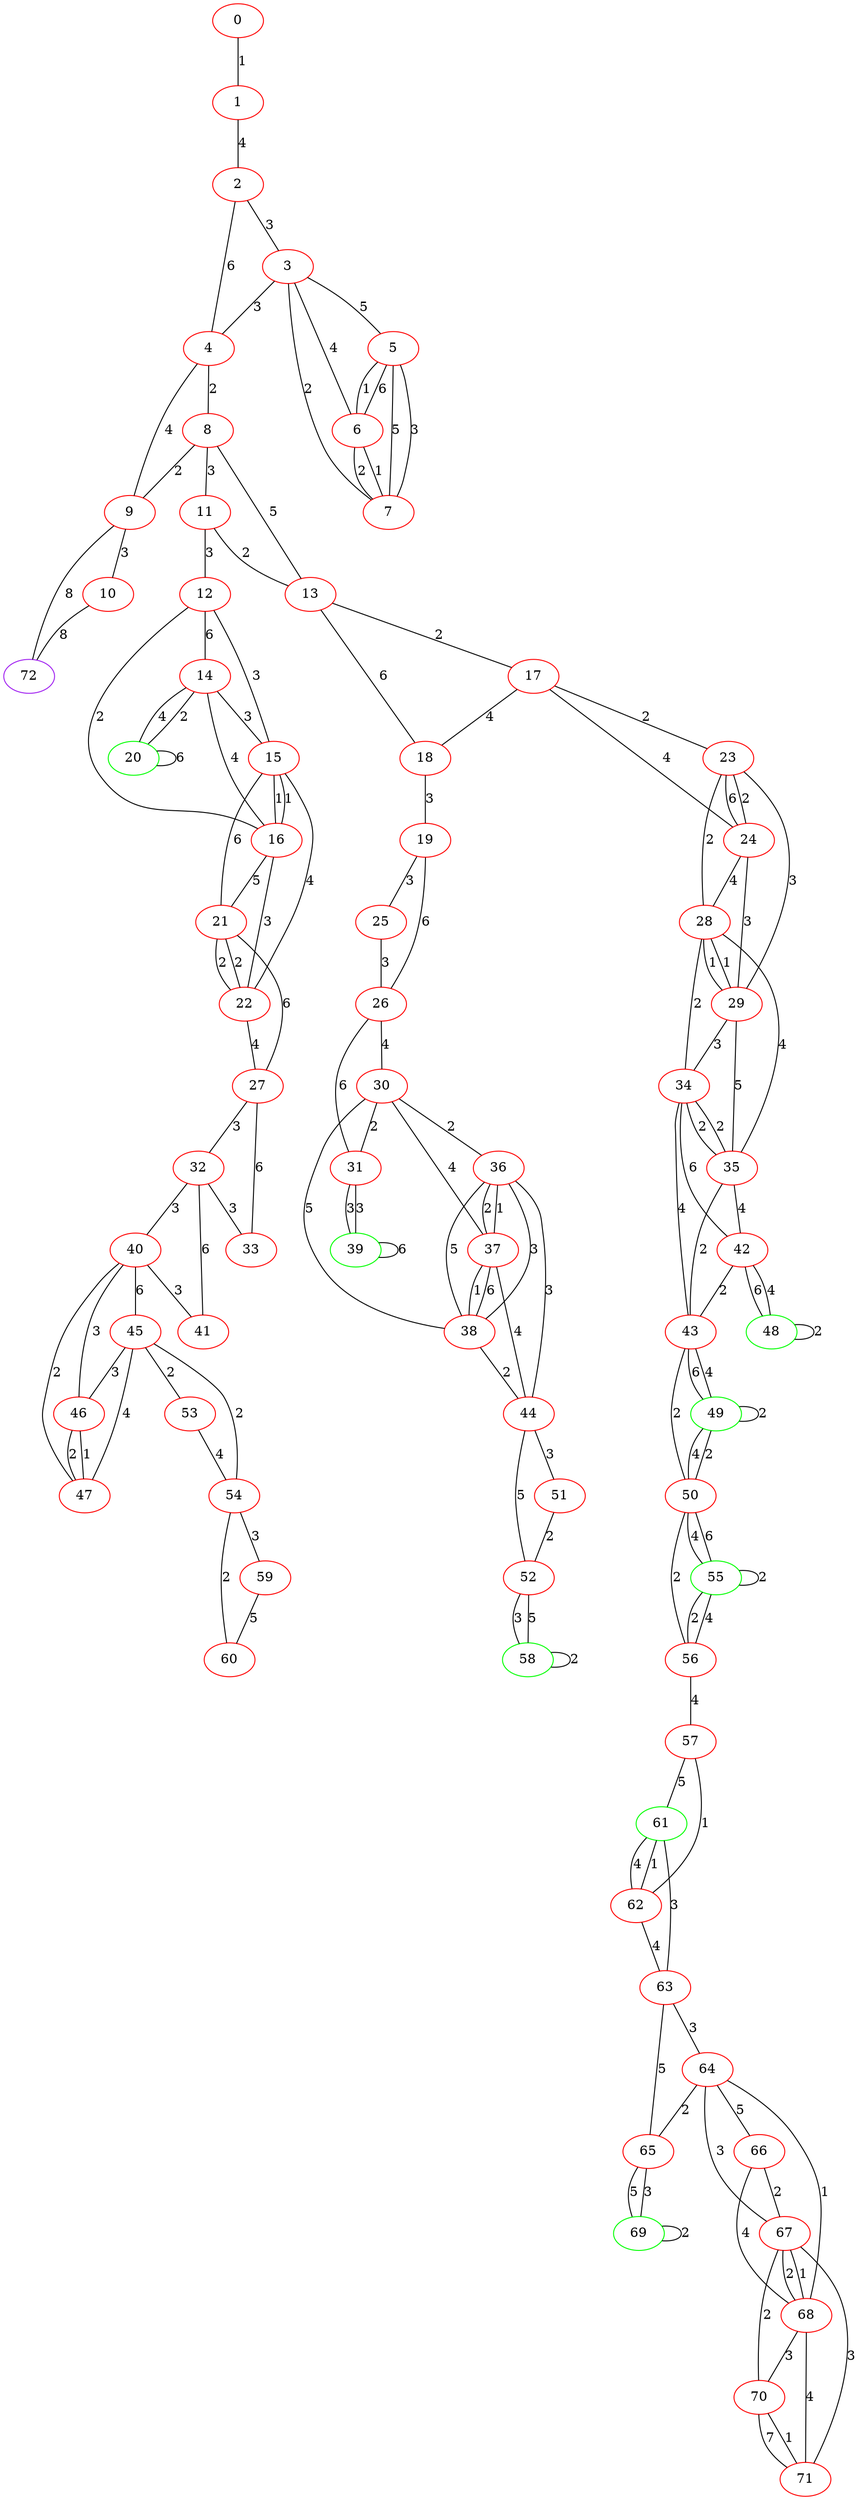 graph "" {
0 [color=red, weight=1];
1 [color=red, weight=1];
2 [color=red, weight=1];
3 [color=red, weight=1];
4 [color=red, weight=1];
5 [color=red, weight=1];
6 [color=red, weight=1];
7 [color=red, weight=1];
8 [color=red, weight=1];
9 [color=red, weight=1];
10 [color=red, weight=1];
11 [color=red, weight=1];
12 [color=red, weight=1];
13 [color=red, weight=1];
14 [color=red, weight=1];
15 [color=red, weight=1];
16 [color=red, weight=1];
17 [color=red, weight=1];
18 [color=red, weight=1];
19 [color=red, weight=1];
20 [color=green, weight=2];
21 [color=red, weight=1];
22 [color=red, weight=1];
23 [color=red, weight=1];
24 [color=red, weight=1];
25 [color=red, weight=1];
26 [color=red, weight=1];
27 [color=red, weight=1];
28 [color=red, weight=1];
29 [color=red, weight=1];
30 [color=red, weight=1];
31 [color=red, weight=1];
32 [color=red, weight=1];
33 [color=red, weight=1];
34 [color=red, weight=1];
35 [color=red, weight=1];
36 [color=red, weight=1];
37 [color=red, weight=1];
38 [color=red, weight=1];
39 [color=green, weight=2];
40 [color=red, weight=1];
41 [color=red, weight=1];
42 [color=red, weight=1];
43 [color=red, weight=1];
44 [color=red, weight=1];
45 [color=red, weight=1];
46 [color=red, weight=1];
47 [color=red, weight=1];
48 [color=green, weight=2];
49 [color=green, weight=2];
50 [color=red, weight=1];
51 [color=red, weight=1];
52 [color=red, weight=1];
53 [color=red, weight=1];
54 [color=red, weight=1];
55 [color=green, weight=2];
56 [color=red, weight=1];
57 [color=red, weight=1];
58 [color=green, weight=2];
59 [color=red, weight=1];
60 [color=red, weight=1];
61 [color=green, weight=2];
62 [color=red, weight=1];
63 [color=red, weight=1];
64 [color=red, weight=1];
65 [color=red, weight=1];
66 [color=red, weight=1];
67 [color=red, weight=1];
68 [color=red, weight=1];
69 [color=green, weight=2];
70 [color=red, weight=1];
71 [color=red, weight=1];
72 [color=purple, weight=4];
0 -- 1  [key=0, label=1];
1 -- 2  [key=0, label=4];
2 -- 3  [key=0, label=3];
2 -- 4  [key=0, label=6];
3 -- 4  [key=0, label=3];
3 -- 5  [key=0, label=5];
3 -- 6  [key=0, label=4];
3 -- 7  [key=0, label=2];
4 -- 8  [key=0, label=2];
4 -- 9  [key=0, label=4];
5 -- 6  [key=0, label=6];
5 -- 6  [key=1, label=1];
5 -- 7  [key=0, label=5];
5 -- 7  [key=1, label=3];
6 -- 7  [key=0, label=1];
6 -- 7  [key=1, label=2];
8 -- 9  [key=0, label=2];
8 -- 11  [key=0, label=3];
8 -- 13  [key=0, label=5];
9 -- 72  [key=0, label=8];
9 -- 10  [key=0, label=3];
10 -- 72  [key=0, label=8];
11 -- 12  [key=0, label=3];
11 -- 13  [key=0, label=2];
12 -- 16  [key=0, label=2];
12 -- 14  [key=0, label=6];
12 -- 15  [key=0, label=3];
13 -- 17  [key=0, label=2];
13 -- 18  [key=0, label=6];
14 -- 16  [key=0, label=4];
14 -- 20  [key=0, label=4];
14 -- 20  [key=1, label=2];
14 -- 15  [key=0, label=3];
15 -- 16  [key=0, label=1];
15 -- 16  [key=1, label=1];
15 -- 21  [key=0, label=6];
15 -- 22  [key=0, label=4];
16 -- 21  [key=0, label=5];
16 -- 22  [key=0, label=3];
17 -- 24  [key=0, label=4];
17 -- 18  [key=0, label=4];
17 -- 23  [key=0, label=2];
18 -- 19  [key=0, label=3];
19 -- 25  [key=0, label=3];
19 -- 26  [key=0, label=6];
20 -- 20  [key=0, label=6];
21 -- 27  [key=0, label=6];
21 -- 22  [key=0, label=2];
21 -- 22  [key=1, label=2];
22 -- 27  [key=0, label=4];
23 -- 24  [key=0, label=2];
23 -- 24  [key=1, label=6];
23 -- 28  [key=0, label=2];
23 -- 29  [key=0, label=3];
24 -- 28  [key=0, label=4];
24 -- 29  [key=0, label=3];
25 -- 26  [key=0, label=3];
26 -- 30  [key=0, label=4];
26 -- 31  [key=0, label=6];
27 -- 32  [key=0, label=3];
27 -- 33  [key=0, label=6];
28 -- 34  [key=0, label=2];
28 -- 35  [key=0, label=4];
28 -- 29  [key=0, label=1];
28 -- 29  [key=1, label=1];
29 -- 34  [key=0, label=3];
29 -- 35  [key=0, label=5];
30 -- 36  [key=0, label=2];
30 -- 37  [key=0, label=4];
30 -- 38  [key=0, label=5];
30 -- 31  [key=0, label=2];
31 -- 39  [key=0, label=3];
31 -- 39  [key=1, label=3];
32 -- 40  [key=0, label=3];
32 -- 33  [key=0, label=3];
32 -- 41  [key=0, label=6];
34 -- 43  [key=0, label=4];
34 -- 42  [key=0, label=6];
34 -- 35  [key=0, label=2];
34 -- 35  [key=1, label=2];
35 -- 43  [key=0, label=2];
35 -- 42  [key=0, label=4];
36 -- 38  [key=0, label=3];
36 -- 38  [key=1, label=5];
36 -- 44  [key=0, label=3];
36 -- 37  [key=0, label=2];
36 -- 37  [key=1, label=1];
37 -- 44  [key=0, label=4];
37 -- 38  [key=0, label=1];
37 -- 38  [key=1, label=6];
38 -- 44  [key=0, label=2];
39 -- 39  [key=0, label=6];
40 -- 41  [key=0, label=3];
40 -- 45  [key=0, label=6];
40 -- 46  [key=0, label=3];
40 -- 47  [key=0, label=2];
42 -- 48  [key=0, label=6];
42 -- 48  [key=1, label=4];
42 -- 43  [key=0, label=2];
43 -- 50  [key=0, label=2];
43 -- 49  [key=0, label=6];
43 -- 49  [key=1, label=4];
44 -- 51  [key=0, label=3];
44 -- 52  [key=0, label=5];
45 -- 46  [key=0, label=3];
45 -- 53  [key=0, label=2];
45 -- 54  [key=0, label=2];
45 -- 47  [key=0, label=4];
46 -- 47  [key=0, label=1];
46 -- 47  [key=1, label=2];
48 -- 48  [key=0, label=2];
49 -- 49  [key=0, label=2];
49 -- 50  [key=0, label=4];
49 -- 50  [key=1, label=2];
50 -- 56  [key=0, label=2];
50 -- 55  [key=0, label=6];
50 -- 55  [key=1, label=4];
51 -- 52  [key=0, label=2];
52 -- 58  [key=0, label=3];
52 -- 58  [key=1, label=5];
53 -- 54  [key=0, label=4];
54 -- 59  [key=0, label=3];
54 -- 60  [key=0, label=2];
55 -- 56  [key=0, label=4];
55 -- 56  [key=1, label=2];
55 -- 55  [key=0, label=2];
56 -- 57  [key=0, label=4];
57 -- 61  [key=0, label=5];
57 -- 62  [key=0, label=1];
58 -- 58  [key=0, label=2];
59 -- 60  [key=0, label=5];
61 -- 62  [key=0, label=4];
61 -- 62  [key=1, label=1];
61 -- 63  [key=0, label=3];
62 -- 63  [key=0, label=4];
63 -- 64  [key=0, label=3];
63 -- 65  [key=0, label=5];
64 -- 65  [key=0, label=2];
64 -- 66  [key=0, label=5];
64 -- 67  [key=0, label=3];
64 -- 68  [key=0, label=1];
65 -- 69  [key=0, label=3];
65 -- 69  [key=1, label=5];
66 -- 67  [key=0, label=2];
66 -- 68  [key=0, label=4];
67 -- 68  [key=0, label=1];
67 -- 68  [key=1, label=2];
67 -- 70  [key=0, label=2];
67 -- 71  [key=0, label=3];
68 -- 70  [key=0, label=3];
68 -- 71  [key=0, label=4];
69 -- 69  [key=0, label=2];
70 -- 71  [key=0, label=1];
70 -- 71  [key=1, label=7];
}

